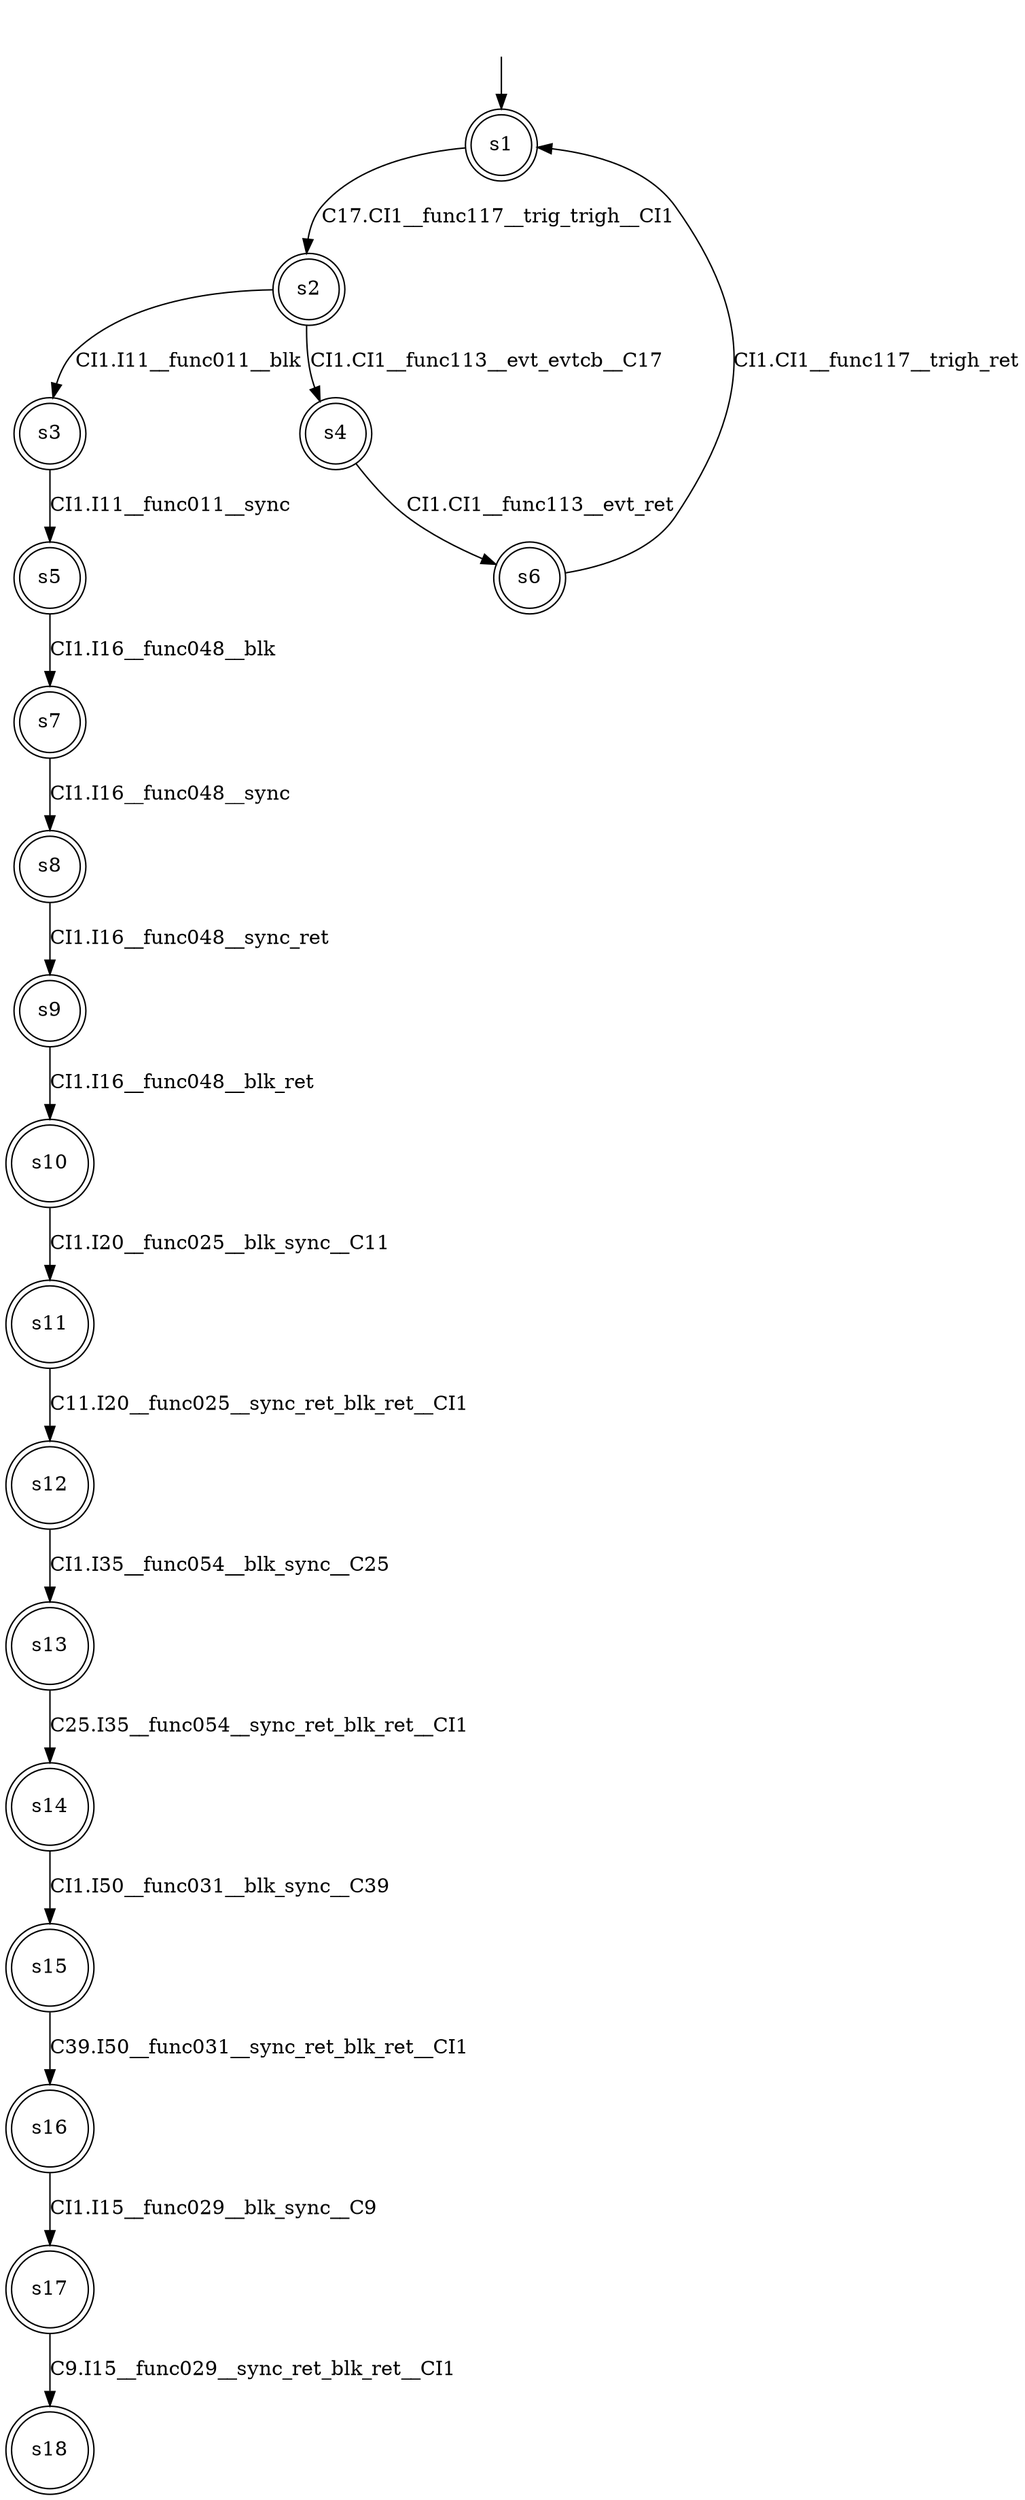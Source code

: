 digraph automaton {
	1 [label=<s1> shape="doublecircle"];
	2 [label=<s2> shape="doublecircle"];
	3 [label=<s3> shape="doublecircle"];
	4 [label=<s4> shape="doublecircle"];
	5 [label=<s5> shape="doublecircle"];
	6 [label=<s6> shape="doublecircle"];
	7 [label=<s7> shape="doublecircle"];
	8 [label=<s8> shape="doublecircle"];
	9 [label=<s9> shape="doublecircle"];
	10 [label=<s10> shape="doublecircle"];
	11 [label=<s11> shape="doublecircle"];
	12 [label=<s12> shape="doublecircle"];
	13 [label=<s13> shape="doublecircle"];
	14 [label=<s14> shape="doublecircle"];
	15 [label=<s15> shape="doublecircle"];
	16 [label=<s16> shape="doublecircle"];
	17 [label=<s17> shape="doublecircle"];
	18 [label=<s18> shape="doublecircle"];
	__init1 [label=<> shape="none"];
	__init1 -> 1;
	1 -> 2 [label=<C17.CI1__func117__trig_trigh__CI1> id="1-0-2"];
	2 -> 3 [label=<CI1.I11__func011__blk> id="2-0-3"];
	2 -> 4 [label=<CI1.CI1__func113__evt_evtcb__C17> id="2-1-4"];
	3 -> 5 [label=<CI1.I11__func011__sync> id="3-0-5"];
	4 -> 6 [label=<CI1.CI1__func113__evt_ret> id="4-0-6"];
	5 -> 7 [label=<CI1.I16__func048__blk> id="5-0-7"];
	6 -> 1 [label=<CI1.CI1__func117__trigh_ret> id="6-0-1"];
	7 -> 8 [label=<CI1.I16__func048__sync> id="7-0-8"];
	8 -> 9 [label=<CI1.I16__func048__sync_ret> id="8-0-9"];
	9 -> 10 [label=<CI1.I16__func048__blk_ret> id="9-0-10"];
	10 -> 11 [label=<CI1.I20__func025__blk_sync__C11> id="10-0-11"];
	11 -> 12 [label=<C11.I20__func025__sync_ret_blk_ret__CI1> id="11-0-12"];
	12 -> 13 [label=<CI1.I35__func054__blk_sync__C25> id="12-0-13"];
	13 -> 14 [label=<C25.I35__func054__sync_ret_blk_ret__CI1> id="13-0-14"];
	14 -> 15 [label=<CI1.I50__func031__blk_sync__C39> id="14-0-15"];
	15 -> 16 [label=<C39.I50__func031__sync_ret_blk_ret__CI1> id="15-0-16"];
	16 -> 17 [label=<CI1.I15__func029__blk_sync__C9> id="16-0-17"];
	17 -> 18 [label=<C9.I15__func029__sync_ret_blk_ret__CI1> id="17-0-18"];
}
